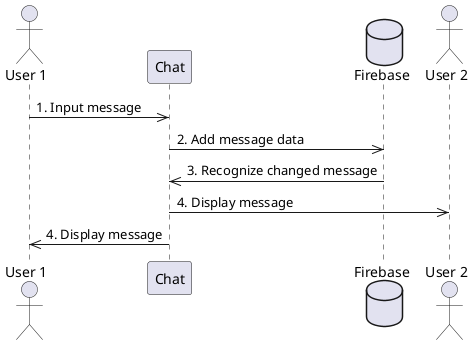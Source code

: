 @startuml seqeunce04
actor "User 1" as U1
participant "Chat" as C
database "Firebase" as F
actor "User 2" as U2

U1 ->> C: 1. Input message
C ->> F: 2. Add message data
F ->> C: 3. Recognize changed message
C ->> U2: 4. Display message
C ->> U1: 4. Display message

@enduml
